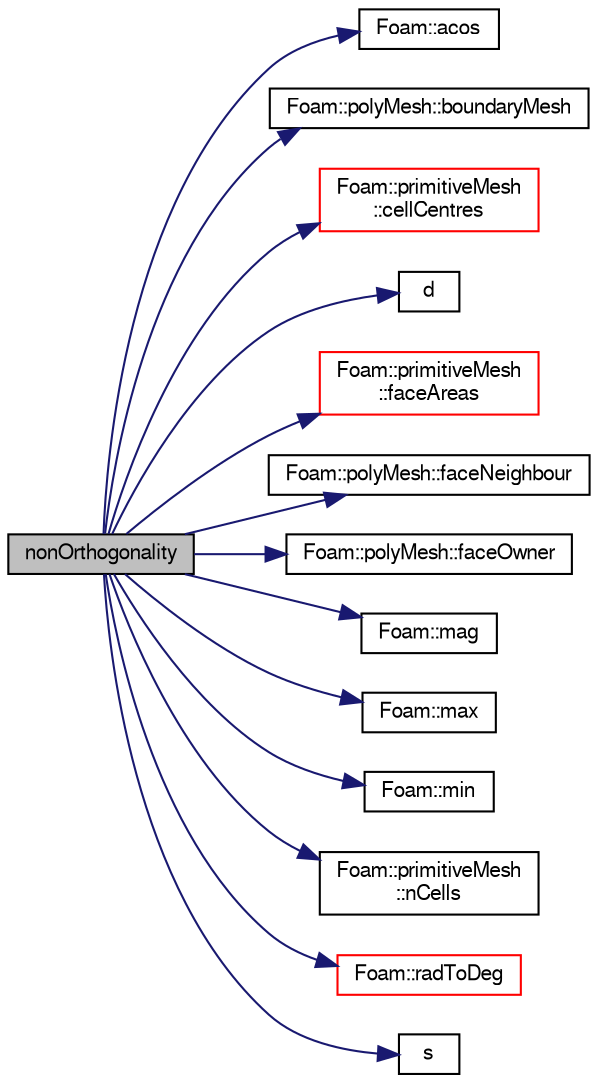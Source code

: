 digraph "nonOrthogonality"
{
  bgcolor="transparent";
  edge [fontname="FreeSans",fontsize="10",labelfontname="FreeSans",labelfontsize="10"];
  node [fontname="FreeSans",fontsize="10",shape=record];
  rankdir="LR";
  Node2 [label="nonOrthogonality",height=0.2,width=0.4,color="black", fillcolor="grey75", style="filled", fontcolor="black"];
  Node2 -> Node3 [color="midnightblue",fontsize="10",style="solid",fontname="FreeSans"];
  Node3 [label="Foam::acos",height=0.2,width=0.4,color="black",URL="$a21124.html#af1788b4e662ef398105742fd8bc861fc"];
  Node2 -> Node4 [color="midnightblue",fontsize="10",style="solid",fontname="FreeSans"];
  Node4 [label="Foam::polyMesh::boundaryMesh",height=0.2,width=0.4,color="black",URL="$a27410.html#a9f2b68c134340291eda6197f47f25484",tooltip="Return boundary mesh. "];
  Node2 -> Node5 [color="midnightblue",fontsize="10",style="solid",fontname="FreeSans"];
  Node5 [label="Foam::primitiveMesh\l::cellCentres",height=0.2,width=0.4,color="red",URL="$a27530.html#a7300aee2989c6ec70e39436816461902"];
  Node2 -> Node66 [color="midnightblue",fontsize="10",style="solid",fontname="FreeSans"];
  Node66 [label="d",height=0.2,width=0.4,color="black",URL="$a38951.html#aa182a9055736468dd160f12649a01fd1"];
  Node2 -> Node65 [color="midnightblue",fontsize="10",style="solid",fontname="FreeSans"];
  Node65 [label="Foam::primitiveMesh\l::faceAreas",height=0.2,width=0.4,color="red",URL="$a27530.html#adefd042a02b5fa7ab8ab95063a631420"];
  Node2 -> Node67 [color="midnightblue",fontsize="10",style="solid",fontname="FreeSans"];
  Node67 [label="Foam::polyMesh::faceNeighbour",height=0.2,width=0.4,color="black",URL="$a27410.html#a9fb57b52c700ed61f09ada65412d13e3",tooltip="Return face neighbour. "];
  Node2 -> Node68 [color="midnightblue",fontsize="10",style="solid",fontname="FreeSans"];
  Node68 [label="Foam::polyMesh::faceOwner",height=0.2,width=0.4,color="black",URL="$a27410.html#a57752b49bfee23ca1944c3fb0493974f",tooltip="Return face owner. "];
  Node2 -> Node54 [color="midnightblue",fontsize="10",style="solid",fontname="FreeSans"];
  Node54 [label="Foam::mag",height=0.2,width=0.4,color="black",URL="$a21124.html#a929da2a3fdcf3dacbbe0487d3a330dae"];
  Node2 -> Node69 [color="midnightblue",fontsize="10",style="solid",fontname="FreeSans"];
  Node69 [label="Foam::max",height=0.2,width=0.4,color="black",URL="$a21124.html#ac993e906cf2774ae77e666bc24e81733"];
  Node2 -> Node70 [color="midnightblue",fontsize="10",style="solid",fontname="FreeSans"];
  Node70 [label="Foam::min",height=0.2,width=0.4,color="black",URL="$a21124.html#a253e112ad2d56d96230ff39ea7f442dc"];
  Node2 -> Node50 [color="midnightblue",fontsize="10",style="solid",fontname="FreeSans"];
  Node50 [label="Foam::primitiveMesh\l::nCells",height=0.2,width=0.4,color="black",URL="$a27530.html#a13b94bdb0926552bf78ad5210a73a3d5"];
  Node2 -> Node71 [color="midnightblue",fontsize="10",style="solid",fontname="FreeSans"];
  Node71 [label="Foam::radToDeg",height=0.2,width=0.4,color="red",URL="$a21124.html#a43e249466ea923a1a1243c5f91fbd2d7",tooltip="Conversion from radians to degrees. "];
  Node2 -> Node72 [color="midnightblue",fontsize="10",style="solid",fontname="FreeSans"];
  Node72 [label="s",height=0.2,width=0.4,color="black",URL="$a18905.html#abb9c4233033fad2ad0206cd4adad3b9f"];
}
